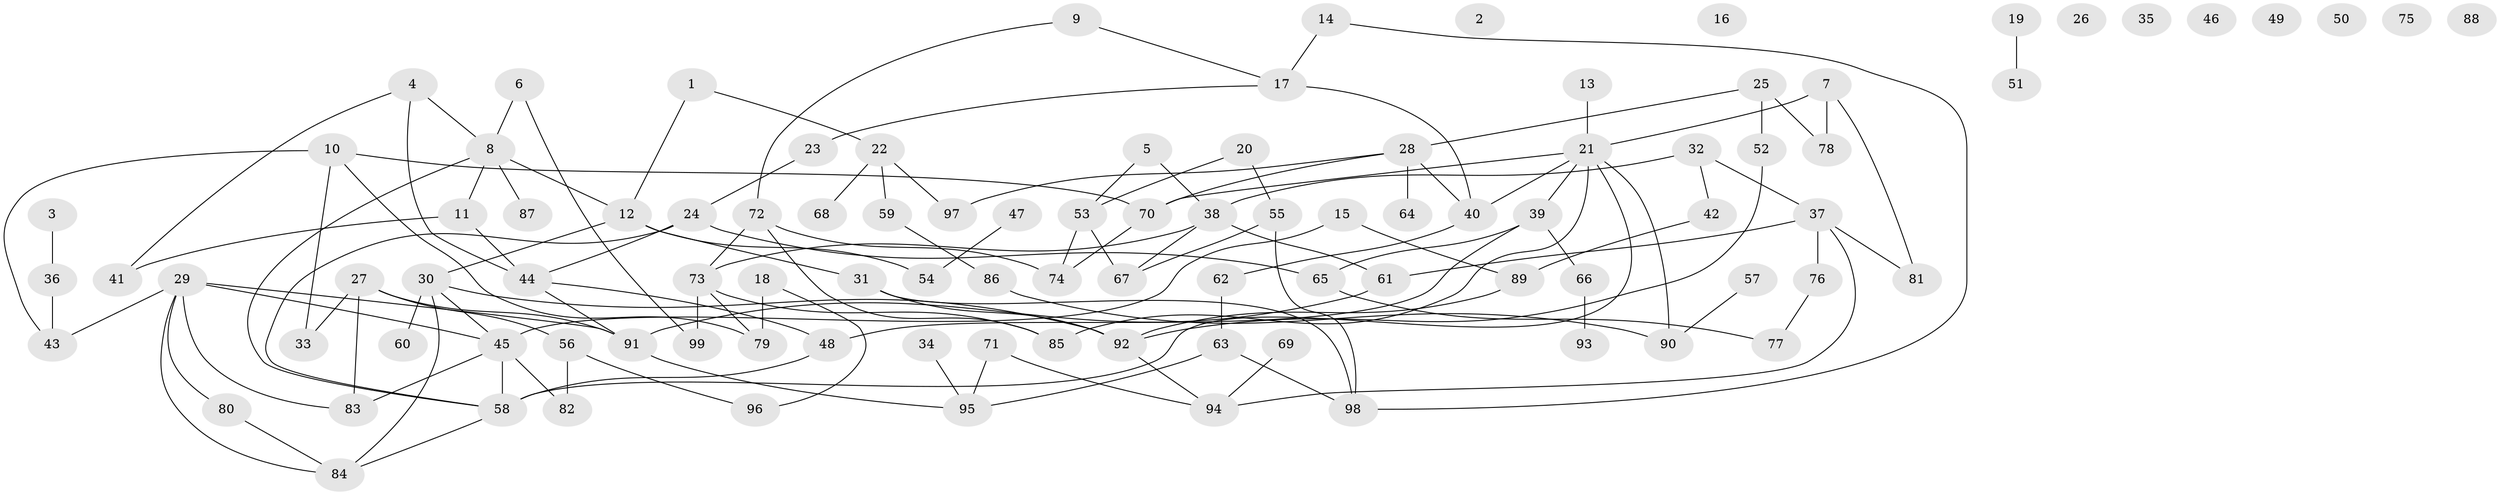// coarse degree distribution, {0: 0.2564102564102564, 1: 0.20512820512820512, 2: 0.15384615384615385, 4: 0.02564102564102564, 3: 0.1794871794871795, 5: 0.05128205128205128, 6: 0.07692307692307693, 10: 0.02564102564102564, 13: 0.02564102564102564}
// Generated by graph-tools (version 1.1) at 2025/42/03/04/25 21:42:44]
// undirected, 99 vertices, 132 edges
graph export_dot {
graph [start="1"]
  node [color=gray90,style=filled];
  1;
  2;
  3;
  4;
  5;
  6;
  7;
  8;
  9;
  10;
  11;
  12;
  13;
  14;
  15;
  16;
  17;
  18;
  19;
  20;
  21;
  22;
  23;
  24;
  25;
  26;
  27;
  28;
  29;
  30;
  31;
  32;
  33;
  34;
  35;
  36;
  37;
  38;
  39;
  40;
  41;
  42;
  43;
  44;
  45;
  46;
  47;
  48;
  49;
  50;
  51;
  52;
  53;
  54;
  55;
  56;
  57;
  58;
  59;
  60;
  61;
  62;
  63;
  64;
  65;
  66;
  67;
  68;
  69;
  70;
  71;
  72;
  73;
  74;
  75;
  76;
  77;
  78;
  79;
  80;
  81;
  82;
  83;
  84;
  85;
  86;
  87;
  88;
  89;
  90;
  91;
  92;
  93;
  94;
  95;
  96;
  97;
  98;
  99;
  1 -- 12;
  1 -- 22;
  3 -- 36;
  4 -- 8;
  4 -- 41;
  4 -- 44;
  5 -- 38;
  5 -- 53;
  6 -- 8;
  6 -- 99;
  7 -- 21;
  7 -- 78;
  7 -- 81;
  8 -- 11;
  8 -- 12;
  8 -- 58;
  8 -- 87;
  9 -- 17;
  9 -- 72;
  10 -- 33;
  10 -- 43;
  10 -- 70;
  10 -- 79;
  11 -- 41;
  11 -- 44;
  12 -- 30;
  12 -- 31;
  12 -- 54;
  13 -- 21;
  14 -- 17;
  14 -- 98;
  15 -- 45;
  15 -- 89;
  17 -- 23;
  17 -- 40;
  18 -- 79;
  18 -- 96;
  19 -- 51;
  20 -- 53;
  20 -- 55;
  21 -- 39;
  21 -- 40;
  21 -- 58;
  21 -- 70;
  21 -- 85;
  21 -- 90;
  22 -- 59;
  22 -- 68;
  22 -- 97;
  23 -- 24;
  24 -- 44;
  24 -- 58;
  24 -- 65;
  25 -- 28;
  25 -- 52;
  25 -- 78;
  27 -- 33;
  27 -- 56;
  27 -- 83;
  27 -- 91;
  28 -- 40;
  28 -- 64;
  28 -- 70;
  28 -- 97;
  29 -- 43;
  29 -- 45;
  29 -- 80;
  29 -- 83;
  29 -- 84;
  29 -- 91;
  30 -- 45;
  30 -- 60;
  30 -- 84;
  30 -- 92;
  31 -- 92;
  31 -- 98;
  32 -- 37;
  32 -- 38;
  32 -- 42;
  34 -- 95;
  36 -- 43;
  37 -- 61;
  37 -- 76;
  37 -- 81;
  37 -- 94;
  38 -- 61;
  38 -- 67;
  38 -- 73;
  39 -- 48;
  39 -- 65;
  39 -- 66;
  40 -- 62;
  42 -- 89;
  44 -- 48;
  44 -- 91;
  45 -- 58;
  45 -- 82;
  45 -- 83;
  47 -- 54;
  48 -- 58;
  52 -- 92;
  53 -- 67;
  53 -- 74;
  55 -- 67;
  55 -- 98;
  56 -- 82;
  56 -- 96;
  57 -- 90;
  58 -- 84;
  59 -- 86;
  61 -- 91;
  62 -- 63;
  63 -- 95;
  63 -- 98;
  65 -- 77;
  66 -- 93;
  69 -- 94;
  70 -- 74;
  71 -- 94;
  71 -- 95;
  72 -- 73;
  72 -- 74;
  72 -- 85;
  73 -- 79;
  73 -- 85;
  73 -- 99;
  76 -- 77;
  80 -- 84;
  86 -- 90;
  89 -- 92;
  91 -- 95;
  92 -- 94;
}
